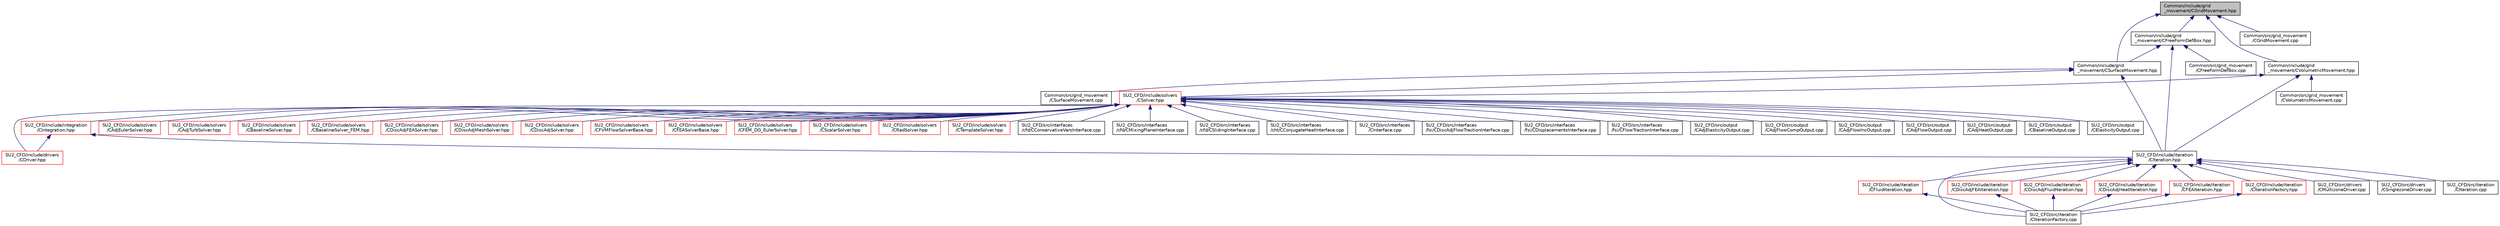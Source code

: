 digraph "Common/include/grid_movement/CGridMovement.hpp"
{
 // LATEX_PDF_SIZE
  edge [fontname="Helvetica",fontsize="10",labelfontname="Helvetica",labelfontsize="10"];
  node [fontname="Helvetica",fontsize="10",shape=record];
  Node1 [label="Common/include/grid\l_movement/CGridMovement.hpp",height=0.2,width=0.4,color="black", fillcolor="grey75", style="filled", fontcolor="black",tooltip="Headers of the CGridMovement class."];
  Node1 -> Node2 [dir="back",color="midnightblue",fontsize="10",style="solid",fontname="Helvetica"];
  Node2 [label="Common/include/grid\l_movement/CFreeFormDefBox.hpp",height=0.2,width=0.4,color="black", fillcolor="white", style="filled",URL="$CFreeFormDefBox_8hpp.html",tooltip="Headers of the CFreeFormDefBox class."];
  Node2 -> Node3 [dir="back",color="midnightblue",fontsize="10",style="solid",fontname="Helvetica"];
  Node3 [label="Common/include/grid\l_movement/CSurfaceMovement.hpp",height=0.2,width=0.4,color="black", fillcolor="white", style="filled",URL="$CSurfaceMovement_8hpp.html",tooltip="Headers of the CSurfaceMovement class."];
  Node3 -> Node4 [dir="back",color="midnightblue",fontsize="10",style="solid",fontname="Helvetica"];
  Node4 [label="Common/src/grid_movement\l/CSurfaceMovement.cpp",height=0.2,width=0.4,color="black", fillcolor="white", style="filled",URL="$CSurfaceMovement_8cpp.html",tooltip="Subroutines for moving mesh surface elements."];
  Node3 -> Node5 [dir="back",color="midnightblue",fontsize="10",style="solid",fontname="Helvetica"];
  Node5 [label="SU2_CFD/include/solvers\l/CSolver.hpp",height=0.2,width=0.4,color="red", fillcolor="white", style="filled",URL="$CSolver_8hpp.html",tooltip="Headers of the CSolver class which is inherited by all of the other solvers."];
  Node5 -> Node6 [dir="back",color="midnightblue",fontsize="10",style="solid",fontname="Helvetica"];
  Node6 [label="SU2_CFD/include/integration\l/CIntegration.hpp",height=0.2,width=0.4,color="red", fillcolor="white", style="filled",URL="$CIntegration_8hpp.html",tooltip="Declaration of the main routines to orchestrate space and time integration."];
  Node6 -> Node7 [dir="back",color="midnightblue",fontsize="10",style="solid",fontname="Helvetica"];
  Node7 [label="SU2_CFD/include/drivers\l/CDriver.hpp",height=0.2,width=0.4,color="red", fillcolor="white", style="filled",URL="$CDriver_8hpp.html",tooltip=" "];
  Node6 -> Node33 [dir="back",color="midnightblue",fontsize="10",style="solid",fontname="Helvetica"];
  Node33 [label="SU2_CFD/include/iteration\l/CIteration.hpp",height=0.2,width=0.4,color="black", fillcolor="white", style="filled",URL="$CIteration_8hpp.html",tooltip="Headers of the iteration classes used by SU2_CFD. Each CIteration class represents an available physi..."];
  Node33 -> Node34 [dir="back",color="midnightblue",fontsize="10",style="solid",fontname="Helvetica"];
  Node34 [label="SU2_CFD/include/iteration\l/CFluidIteration.hpp",height=0.2,width=0.4,color="red", fillcolor="white", style="filled",URL="$CFluidIteration_8hpp.html",tooltip=" "];
  Node34 -> Node37 [dir="back",color="midnightblue",fontsize="10",style="solid",fontname="Helvetica"];
  Node37 [label="SU2_CFD/src/iteration\l/CIterationFactory.cpp",height=0.2,width=0.4,color="black", fillcolor="white", style="filled",URL="$CIterationFactory_8cpp.html",tooltip=" "];
  Node33 -> Node45 [dir="back",color="midnightblue",fontsize="10",style="solid",fontname="Helvetica"];
  Node45 [label="SU2_CFD/include/iteration\l/CDiscAdjFEAIteration.hpp",height=0.2,width=0.4,color="red", fillcolor="white", style="filled",URL="$CDiscAdjFEAIteration_8hpp.html",tooltip=" "];
  Node45 -> Node37 [dir="back",color="midnightblue",fontsize="10",style="solid",fontname="Helvetica"];
  Node33 -> Node47 [dir="back",color="midnightblue",fontsize="10",style="solid",fontname="Helvetica"];
  Node47 [label="SU2_CFD/include/iteration\l/CDiscAdjFluidIteration.hpp",height=0.2,width=0.4,color="red", fillcolor="white", style="filled",URL="$CDiscAdjFluidIteration_8hpp.html",tooltip="Headers of the iteration classes used by SU2_CFD. Each CIteration class represents an available physi..."];
  Node47 -> Node37 [dir="back",color="midnightblue",fontsize="10",style="solid",fontname="Helvetica"];
  Node33 -> Node49 [dir="back",color="midnightblue",fontsize="10",style="solid",fontname="Helvetica"];
  Node49 [label="SU2_CFD/include/iteration\l/CDiscAdjHeatIteration.hpp",height=0.2,width=0.4,color="red", fillcolor="white", style="filled",URL="$CDiscAdjHeatIteration_8hpp.html",tooltip="Headers of the iteration classes used by SU2_CFD. Each CIteration class represents an available physi..."];
  Node49 -> Node37 [dir="back",color="midnightblue",fontsize="10",style="solid",fontname="Helvetica"];
  Node33 -> Node51 [dir="back",color="midnightblue",fontsize="10",style="solid",fontname="Helvetica"];
  Node51 [label="SU2_CFD/include/iteration\l/CFEAIteration.hpp",height=0.2,width=0.4,color="red", fillcolor="white", style="filled",URL="$CFEAIteration_8hpp.html",tooltip="Headers of the iteration classes used by SU2_CFD. Each CIteration class represents an available physi..."];
  Node51 -> Node37 [dir="back",color="midnightblue",fontsize="10",style="solid",fontname="Helvetica"];
  Node33 -> Node53 [dir="back",color="midnightblue",fontsize="10",style="solid",fontname="Helvetica"];
  Node53 [label="SU2_CFD/include/iteration\l/CIterationFactory.hpp",height=0.2,width=0.4,color="red", fillcolor="white", style="filled",URL="$CIterationFactory_8hpp.html",tooltip="Headers of the iteration classes used by SU2_CFD. Each CIteration class represents an available physi..."];
  Node53 -> Node37 [dir="back",color="midnightblue",fontsize="10",style="solid",fontname="Helvetica"];
  Node33 -> Node13 [dir="back",color="midnightblue",fontsize="10",style="solid",fontname="Helvetica"];
  Node13 [label="SU2_CFD/src/drivers\l/CMultizoneDriver.cpp",height=0.2,width=0.4,color="black", fillcolor="white", style="filled",URL="$CMultizoneDriver_8cpp.html",tooltip=" "];
  Node33 -> Node17 [dir="back",color="midnightblue",fontsize="10",style="solid",fontname="Helvetica"];
  Node17 [label="SU2_CFD/src/drivers\l/CSinglezoneDriver.cpp",height=0.2,width=0.4,color="black", fillcolor="white", style="filled",URL="$CSinglezoneDriver_8cpp.html",tooltip=" "];
  Node33 -> Node54 [dir="back",color="midnightblue",fontsize="10",style="solid",fontname="Helvetica"];
  Node54 [label="SU2_CFD/src/iteration\l/CIteration.cpp",height=0.2,width=0.4,color="black", fillcolor="white", style="filled",URL="$CIteration_8cpp.html",tooltip=" "];
  Node33 -> Node37 [dir="back",color="midnightblue",fontsize="10",style="solid",fontname="Helvetica"];
  Node5 -> Node7 [dir="back",color="midnightblue",fontsize="10",style="solid",fontname="Helvetica"];
  Node5 -> Node56 [dir="back",color="midnightblue",fontsize="10",style="solid",fontname="Helvetica"];
  Node56 [label="SU2_CFD/include/solvers\l/CAdjEulerSolver.hpp",height=0.2,width=0.4,color="red", fillcolor="white", style="filled",URL="$CAdjEulerSolver_8hpp.html",tooltip="Headers of the CAdjEulerSolver class."];
  Node5 -> Node61 [dir="back",color="midnightblue",fontsize="10",style="solid",fontname="Helvetica"];
  Node61 [label="SU2_CFD/include/solvers\l/CAdjTurbSolver.hpp",height=0.2,width=0.4,color="red", fillcolor="white", style="filled",URL="$CAdjTurbSolver_8hpp.html",tooltip="Headers of the CAdjTurbSolver class."];
  Node5 -> Node63 [dir="back",color="midnightblue",fontsize="10",style="solid",fontname="Helvetica"];
  Node63 [label="SU2_CFD/include/solvers\l/CBaselineSolver.hpp",height=0.2,width=0.4,color="red", fillcolor="white", style="filled",URL="$CBaselineSolver_8hpp.html",tooltip=" "];
  Node5 -> Node70 [dir="back",color="midnightblue",fontsize="10",style="solid",fontname="Helvetica"];
  Node70 [label="SU2_CFD/include/solvers\l/CBaselineSolver_FEM.hpp",height=0.2,width=0.4,color="red", fillcolor="white", style="filled",URL="$CBaselineSolver__FEM_8hpp.html",tooltip=" "];
  Node5 -> Node72 [dir="back",color="midnightblue",fontsize="10",style="solid",fontname="Helvetica"];
  Node72 [label="SU2_CFD/include/solvers\l/CDiscAdjFEASolver.hpp",height=0.2,width=0.4,color="red", fillcolor="white", style="filled",URL="$CDiscAdjFEASolver_8hpp.html",tooltip="Headers of the CDiscAdjFEASolver class."];
  Node5 -> Node74 [dir="back",color="midnightblue",fontsize="10",style="solid",fontname="Helvetica"];
  Node74 [label="SU2_CFD/include/solvers\l/CDiscAdjMeshSolver.hpp",height=0.2,width=0.4,color="red", fillcolor="white", style="filled",URL="$CDiscAdjMeshSolver_8hpp.html",tooltip=" "];
  Node5 -> Node76 [dir="back",color="midnightblue",fontsize="10",style="solid",fontname="Helvetica"];
  Node76 [label="SU2_CFD/include/solvers\l/CDiscAdjSolver.hpp",height=0.2,width=0.4,color="red", fillcolor="white", style="filled",URL="$CDiscAdjSolver_8hpp.html",tooltip="Headers of the CDiscAdjSolver class."];
  Node5 -> Node78 [dir="back",color="midnightblue",fontsize="10",style="solid",fontname="Helvetica"];
  Node78 [label="SU2_CFD/include/solvers\l/CFVMFlowSolverBase.hpp",height=0.2,width=0.4,color="red", fillcolor="white", style="filled",URL="$CFVMFlowSolverBase_8hpp.html",tooltip="Base class template for all FVM flow solvers."];
  Node5 -> Node92 [dir="back",color="midnightblue",fontsize="10",style="solid",fontname="Helvetica"];
  Node92 [label="SU2_CFD/include/solvers\l/CFEASolverBase.hpp",height=0.2,width=0.4,color="red", fillcolor="white", style="filled",URL="$CFEASolverBase_8hpp.html",tooltip=" "];
  Node5 -> Node100 [dir="back",color="midnightblue",fontsize="10",style="solid",fontname="Helvetica"];
  Node100 [label="SU2_CFD/include/solvers\l/CFEM_DG_EulerSolver.hpp",height=0.2,width=0.4,color="red", fillcolor="white", style="filled",URL="$CFEM__DG__EulerSolver_8hpp.html",tooltip="Headers of the CFEM_DG_EulerSolver class."];
  Node5 -> Node104 [dir="back",color="midnightblue",fontsize="10",style="solid",fontname="Helvetica"];
  Node104 [label="SU2_CFD/include/solvers\l/CScalarSolver.hpp",height=0.2,width=0.4,color="red", fillcolor="white", style="filled",URL="$CScalarSolver_8hpp.html",tooltip="Headers of the CScalarSolver class."];
  Node5 -> Node118 [dir="back",color="midnightblue",fontsize="10",style="solid",fontname="Helvetica"];
  Node118 [label="SU2_CFD/include/solvers\l/CRadSolver.hpp",height=0.2,width=0.4,color="red", fillcolor="white", style="filled",URL="$CRadSolver_8hpp.html",tooltip="Declaration and inlines of the class to compute a generic radiation solver."];
  Node5 -> Node122 [dir="back",color="midnightblue",fontsize="10",style="solid",fontname="Helvetica"];
  Node122 [label="SU2_CFD/include/solvers\l/CTemplateSolver.hpp",height=0.2,width=0.4,color="red", fillcolor="white", style="filled",URL="$CTemplateSolver_8hpp.html",tooltip="Headers of the CTemplateSolver class."];
  Node5 -> Node124 [dir="back",color="midnightblue",fontsize="10",style="solid",fontname="Helvetica"];
  Node124 [label="SU2_CFD/src/interfaces\l/cfd/CConservativeVarsInterface.cpp",height=0.2,width=0.4,color="black", fillcolor="white", style="filled",URL="$CConservativeVarsInterface_8cpp.html",tooltip="Declaration and inlines of the class to transfer conservative variables from a generic zone into anot..."];
  Node5 -> Node125 [dir="back",color="midnightblue",fontsize="10",style="solid",fontname="Helvetica"];
  Node125 [label="SU2_CFD/src/interfaces\l/cfd/CMixingPlaneInterface.cpp",height=0.2,width=0.4,color="black", fillcolor="white", style="filled",URL="$CMixingPlaneInterface_8cpp.html",tooltip="Declaration and inlines of the class to transfer average variables needed for MixingPlane computation..."];
  Node5 -> Node126 [dir="back",color="midnightblue",fontsize="10",style="solid",fontname="Helvetica"];
  Node126 [label="SU2_CFD/src/interfaces\l/cfd/CSlidingInterface.cpp",height=0.2,width=0.4,color="black", fillcolor="white", style="filled",URL="$CSlidingInterface_8cpp.html",tooltip="Declaration and inlines of the class to transfer conservative variables from a generic zone into anot..."];
  Node5 -> Node127 [dir="back",color="midnightblue",fontsize="10",style="solid",fontname="Helvetica"];
  Node127 [label="SU2_CFD/src/interfaces\l/cht/CConjugateHeatInterface.cpp",height=0.2,width=0.4,color="black", fillcolor="white", style="filled",URL="$CConjugateHeatInterface_8cpp.html",tooltip="Declaration and inlines of the class to transfer temperature and heatflux density for conjugate heat ..."];
  Node5 -> Node128 [dir="back",color="midnightblue",fontsize="10",style="solid",fontname="Helvetica"];
  Node128 [label="SU2_CFD/src/interfaces\l/CInterface.cpp",height=0.2,width=0.4,color="black", fillcolor="white", style="filled",URL="$CInterface_8cpp.html",tooltip="Main subroutines for MPI transfer of information between zones."];
  Node5 -> Node129 [dir="back",color="midnightblue",fontsize="10",style="solid",fontname="Helvetica"];
  Node129 [label="SU2_CFD/src/interfaces\l/fsi/CDiscAdjFlowTractionInterface.cpp",height=0.2,width=0.4,color="black", fillcolor="white", style="filled",URL="$CDiscAdjFlowTractionInterface_8cpp.html",tooltip="Declaration and inlines of the class to transfer flow tractions from a fluid zone into a structural z..."];
  Node5 -> Node130 [dir="back",color="midnightblue",fontsize="10",style="solid",fontname="Helvetica"];
  Node130 [label="SU2_CFD/src/interfaces\l/fsi/CDisplacementsInterface.cpp",height=0.2,width=0.4,color="black", fillcolor="white", style="filled",URL="$CDisplacementsInterface_8cpp.html",tooltip="Main subroutines for transferring boundary displacements."];
  Node5 -> Node131 [dir="back",color="midnightblue",fontsize="10",style="solid",fontname="Helvetica"];
  Node131 [label="SU2_CFD/src/interfaces\l/fsi/CFlowTractionInterface.cpp",height=0.2,width=0.4,color="black", fillcolor="white", style="filled",URL="$CFlowTractionInterface_8cpp.html",tooltip="Declaration and inlines of the class to transfer flow tractions from a fluid zone into a structural z..."];
  Node5 -> Node132 [dir="back",color="midnightblue",fontsize="10",style="solid",fontname="Helvetica"];
  Node132 [label="SU2_CFD/src/output\l/CAdjElasticityOutput.cpp",height=0.2,width=0.4,color="black", fillcolor="white", style="filled",URL="$CAdjElasticityOutput_8cpp.html",tooltip="Main subroutines for elasticity discrete adjoint output."];
  Node5 -> Node133 [dir="back",color="midnightblue",fontsize="10",style="solid",fontname="Helvetica"];
  Node133 [label="SU2_CFD/src/output\l/CAdjFlowCompOutput.cpp",height=0.2,width=0.4,color="black", fillcolor="white", style="filled",URL="$CAdjFlowCompOutput_8cpp.html",tooltip="Main subroutines for flow discrete adjoint output."];
  Node5 -> Node134 [dir="back",color="midnightblue",fontsize="10",style="solid",fontname="Helvetica"];
  Node134 [label="SU2_CFD/src/output\l/CAdjFlowIncOutput.cpp",height=0.2,width=0.4,color="black", fillcolor="white", style="filled",URL="$CAdjFlowIncOutput_8cpp.html",tooltip="Main subroutines for flow discrete adjoint output."];
  Node5 -> Node135 [dir="back",color="midnightblue",fontsize="10",style="solid",fontname="Helvetica"];
  Node135 [label="SU2_CFD/src/output\l/CAdjFlowOutput.cpp",height=0.2,width=0.4,color="black", fillcolor="white", style="filled",URL="$CAdjFlowOutput_8cpp.html",tooltip="Main subroutines for flow discrete adjoint output."];
  Node5 -> Node136 [dir="back",color="midnightblue",fontsize="10",style="solid",fontname="Helvetica"];
  Node136 [label="SU2_CFD/src/output\l/CAdjHeatOutput.cpp",height=0.2,width=0.4,color="black", fillcolor="white", style="filled",URL="$CAdjHeatOutput_8cpp.html",tooltip="Main subroutines for flow discrete adjoint output."];
  Node5 -> Node137 [dir="back",color="midnightblue",fontsize="10",style="solid",fontname="Helvetica"];
  Node137 [label="SU2_CFD/src/output\l/CBaselineOutput.cpp",height=0.2,width=0.4,color="black", fillcolor="white", style="filled",URL="$CBaselineOutput_8cpp.html",tooltip="Main subroutines for flow discrete adjoint output."];
  Node5 -> Node138 [dir="back",color="midnightblue",fontsize="10",style="solid",fontname="Helvetica"];
  Node138 [label="SU2_CFD/src/output\l/CElasticityOutput.cpp",height=0.2,width=0.4,color="black", fillcolor="white", style="filled",URL="$CElasticityOutput_8cpp.html",tooltip="Main subroutines for FEA output."];
  Node3 -> Node33 [dir="back",color="midnightblue",fontsize="10",style="solid",fontname="Helvetica"];
  Node2 -> Node150 [dir="back",color="midnightblue",fontsize="10",style="solid",fontname="Helvetica"];
  Node150 [label="Common/src/grid_movement\l/CFreeFormDefBox.cpp",height=0.2,width=0.4,color="black", fillcolor="white", style="filled",URL="$CFreeFormDefBox_8cpp.html",tooltip="Subroutines for handling Free-Form Deformation Boxes."];
  Node2 -> Node33 [dir="back",color="midnightblue",fontsize="10",style="solid",fontname="Helvetica"];
  Node1 -> Node3 [dir="back",color="midnightblue",fontsize="10",style="solid",fontname="Helvetica"];
  Node1 -> Node151 [dir="back",color="midnightblue",fontsize="10",style="solid",fontname="Helvetica"];
  Node151 [label="Common/include/grid\l_movement/CVolumetricMovement.hpp",height=0.2,width=0.4,color="black", fillcolor="white", style="filled",URL="$CVolumetricMovement_8hpp.html",tooltip="Headers of the CVolumetricMovement class."];
  Node151 -> Node152 [dir="back",color="midnightblue",fontsize="10",style="solid",fontname="Helvetica"];
  Node152 [label="Common/src/grid_movement\l/CVolumetricMovement.cpp",height=0.2,width=0.4,color="black", fillcolor="white", style="filled",URL="$CVolumetricMovement_8cpp.html",tooltip="Subroutines for moving mesh volume elements."];
  Node151 -> Node5 [dir="back",color="midnightblue",fontsize="10",style="solid",fontname="Helvetica"];
  Node151 -> Node33 [dir="back",color="midnightblue",fontsize="10",style="solid",fontname="Helvetica"];
  Node1 -> Node153 [dir="back",color="midnightblue",fontsize="10",style="solid",fontname="Helvetica"];
  Node153 [label="Common/src/grid_movement\l/CGridMovement.cpp",height=0.2,width=0.4,color="black", fillcolor="white", style="filled",URL="$CGridMovement_8cpp.html",tooltip="Parent class for grid movement classes."];
}
